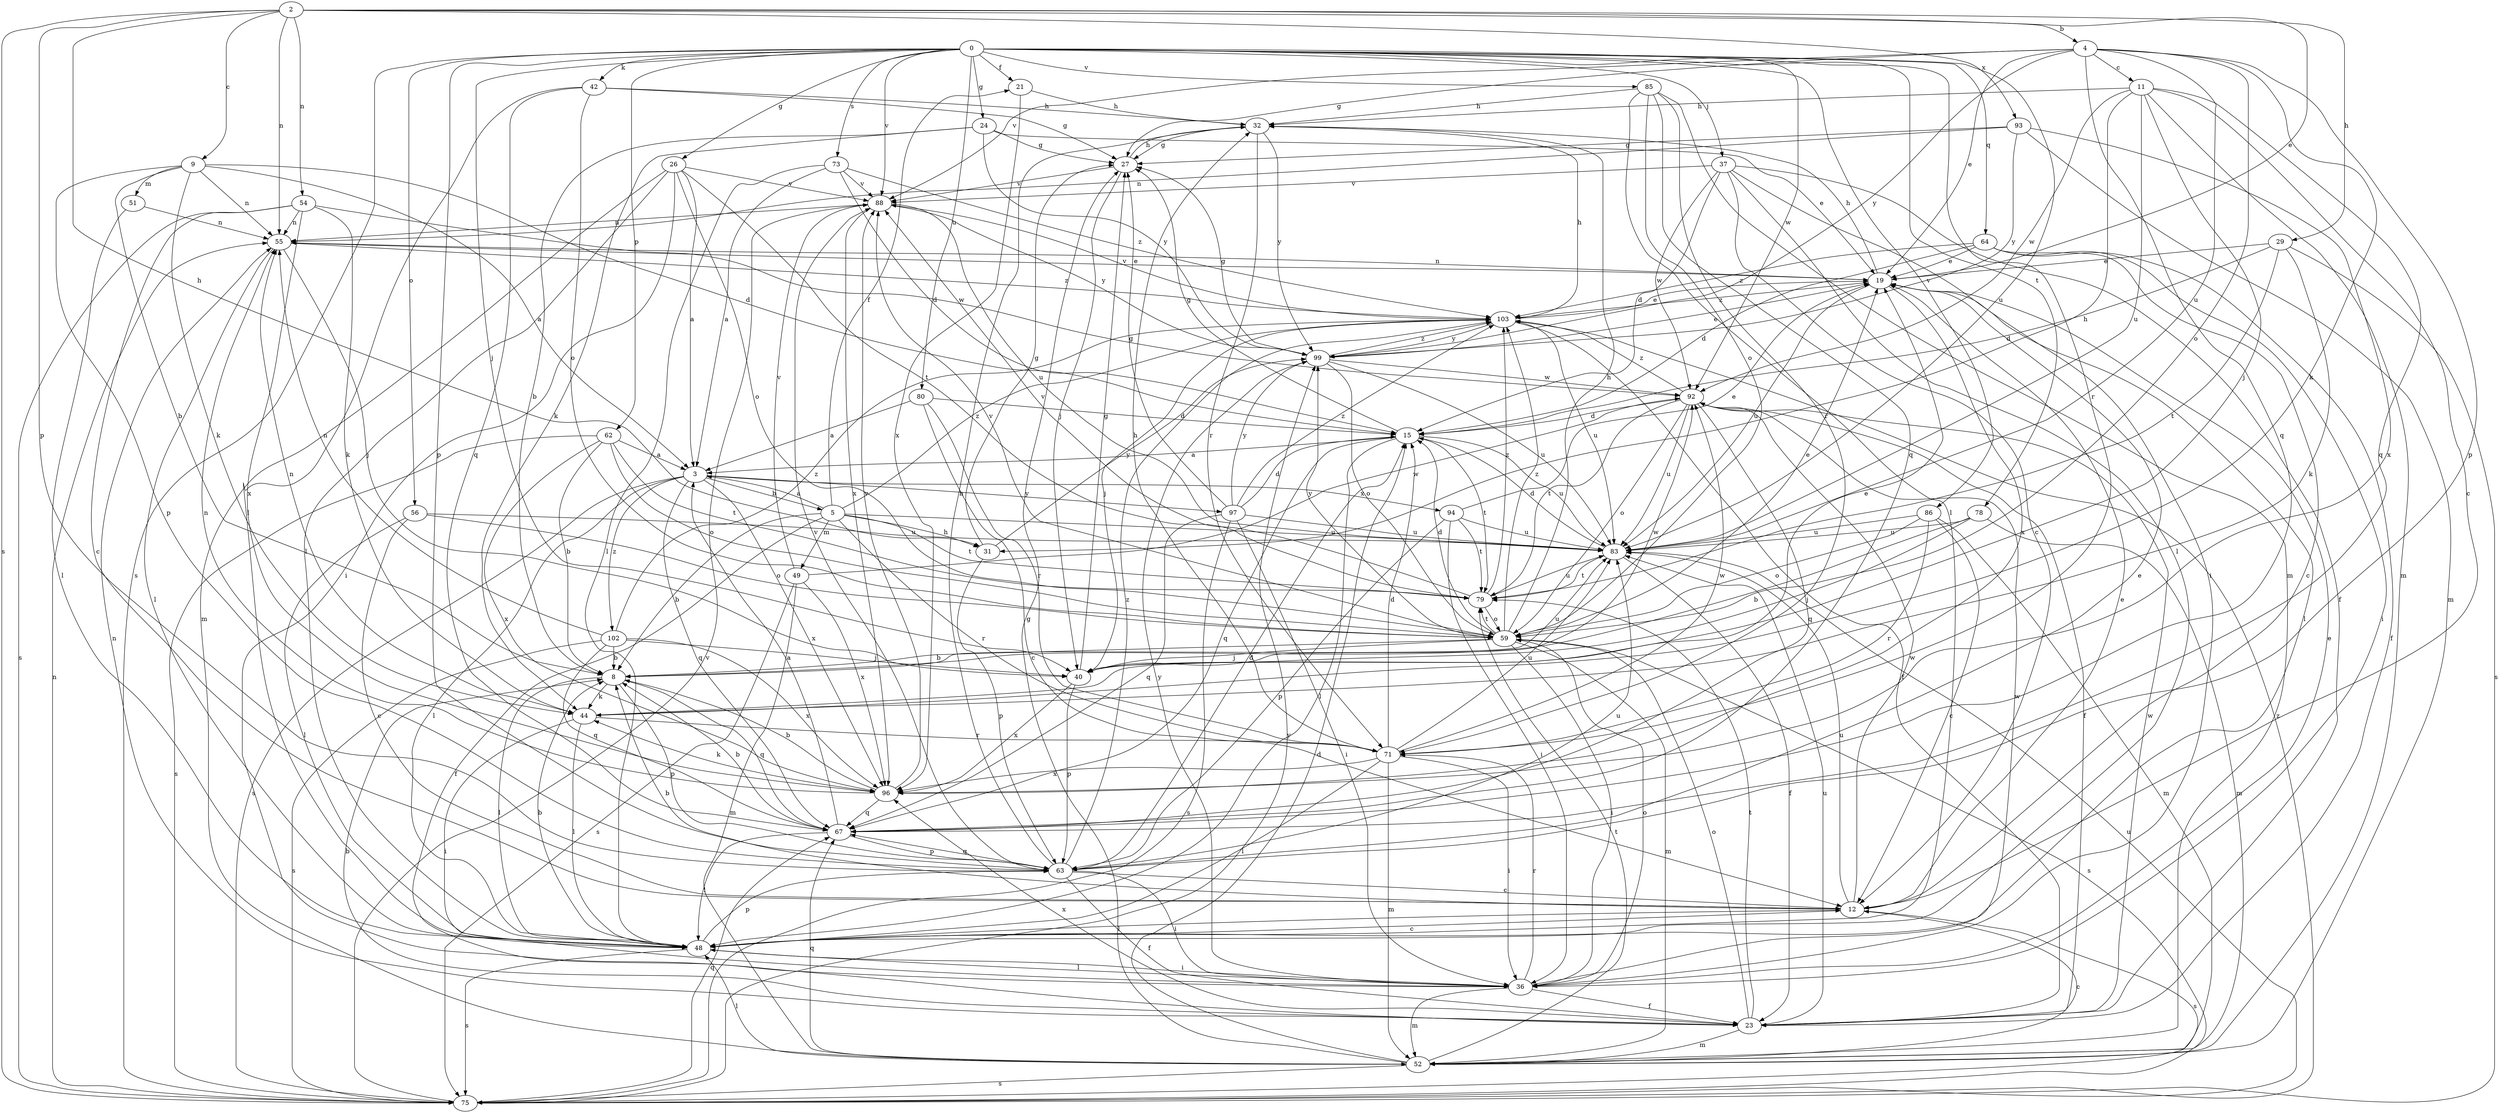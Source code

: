 strict digraph  {
0;
2;
3;
4;
5;
8;
9;
11;
12;
15;
19;
21;
23;
24;
26;
27;
29;
31;
32;
36;
37;
40;
42;
44;
48;
49;
51;
52;
54;
55;
56;
59;
62;
63;
64;
67;
71;
73;
75;
78;
79;
80;
83;
85;
86;
88;
92;
93;
94;
96;
97;
99;
102;
103;
0 -> 21  [label=f];
0 -> 24  [label=g];
0 -> 26  [label=g];
0 -> 37  [label=j];
0 -> 40  [label=j];
0 -> 42  [label=k];
0 -> 56  [label=o];
0 -> 62  [label=p];
0 -> 63  [label=p];
0 -> 64  [label=q];
0 -> 71  [label=r];
0 -> 73  [label=s];
0 -> 75  [label=s];
0 -> 78  [label=t];
0 -> 80  [label=u];
0 -> 83  [label=u];
0 -> 85  [label=v];
0 -> 86  [label=v];
0 -> 88  [label=v];
0 -> 92  [label=w];
2 -> 4  [label=b];
2 -> 9  [label=c];
2 -> 19  [label=e];
2 -> 29  [label=h];
2 -> 31  [label=h];
2 -> 54  [label=n];
2 -> 55  [label=n];
2 -> 63  [label=p];
2 -> 75  [label=s];
2 -> 93  [label=x];
3 -> 5  [label=b];
3 -> 48  [label=l];
3 -> 67  [label=q];
3 -> 75  [label=s];
3 -> 94  [label=x];
3 -> 96  [label=x];
3 -> 97  [label=y];
3 -> 102  [label=z];
4 -> 11  [label=c];
4 -> 19  [label=e];
4 -> 27  [label=g];
4 -> 44  [label=k];
4 -> 59  [label=o];
4 -> 63  [label=p];
4 -> 67  [label=q];
4 -> 83  [label=u];
4 -> 88  [label=v];
4 -> 99  [label=y];
5 -> 3  [label=a];
5 -> 8  [label=b];
5 -> 21  [label=f];
5 -> 23  [label=f];
5 -> 31  [label=h];
5 -> 49  [label=m];
5 -> 71  [label=r];
5 -> 79  [label=t];
5 -> 83  [label=u];
5 -> 103  [label=z];
8 -> 44  [label=k];
8 -> 48  [label=l];
8 -> 63  [label=p];
8 -> 67  [label=q];
8 -> 83  [label=u];
9 -> 3  [label=a];
9 -> 8  [label=b];
9 -> 15  [label=d];
9 -> 44  [label=k];
9 -> 51  [label=m];
9 -> 55  [label=n];
9 -> 63  [label=p];
11 -> 12  [label=c];
11 -> 31  [label=h];
11 -> 32  [label=h];
11 -> 40  [label=j];
11 -> 52  [label=m];
11 -> 67  [label=q];
11 -> 83  [label=u];
11 -> 92  [label=w];
12 -> 8  [label=b];
12 -> 19  [label=e];
12 -> 48  [label=l];
12 -> 75  [label=s];
12 -> 83  [label=u];
12 -> 92  [label=w];
15 -> 3  [label=a];
15 -> 27  [label=g];
15 -> 48  [label=l];
15 -> 67  [label=q];
15 -> 79  [label=t];
15 -> 83  [label=u];
19 -> 32  [label=h];
19 -> 48  [label=l];
19 -> 55  [label=n];
19 -> 83  [label=u];
19 -> 96  [label=x];
19 -> 103  [label=z];
21 -> 32  [label=h];
21 -> 96  [label=x];
23 -> 8  [label=b];
23 -> 52  [label=m];
23 -> 55  [label=n];
23 -> 59  [label=o];
23 -> 79  [label=t];
23 -> 83  [label=u];
23 -> 92  [label=w];
23 -> 96  [label=x];
24 -> 8  [label=b];
24 -> 19  [label=e];
24 -> 27  [label=g];
24 -> 44  [label=k];
24 -> 99  [label=y];
26 -> 3  [label=a];
26 -> 36  [label=i];
26 -> 48  [label=l];
26 -> 52  [label=m];
26 -> 59  [label=o];
26 -> 79  [label=t];
26 -> 88  [label=v];
27 -> 32  [label=h];
27 -> 40  [label=j];
27 -> 88  [label=v];
29 -> 15  [label=d];
29 -> 19  [label=e];
29 -> 44  [label=k];
29 -> 75  [label=s];
29 -> 79  [label=t];
31 -> 27  [label=g];
31 -> 63  [label=p];
31 -> 99  [label=y];
32 -> 27  [label=g];
32 -> 71  [label=r];
32 -> 99  [label=y];
36 -> 19  [label=e];
36 -> 23  [label=f];
36 -> 48  [label=l];
36 -> 52  [label=m];
36 -> 59  [label=o];
36 -> 71  [label=r];
36 -> 92  [label=w];
36 -> 99  [label=y];
37 -> 12  [label=c];
37 -> 15  [label=d];
37 -> 23  [label=f];
37 -> 36  [label=i];
37 -> 48  [label=l];
37 -> 88  [label=v];
37 -> 92  [label=w];
40 -> 27  [label=g];
40 -> 63  [label=p];
40 -> 92  [label=w];
40 -> 96  [label=x];
42 -> 27  [label=g];
42 -> 32  [label=h];
42 -> 48  [label=l];
42 -> 59  [label=o];
42 -> 67  [label=q];
44 -> 19  [label=e];
44 -> 36  [label=i];
44 -> 48  [label=l];
44 -> 55  [label=n];
44 -> 71  [label=r];
48 -> 8  [label=b];
48 -> 12  [label=c];
48 -> 36  [label=i];
48 -> 63  [label=p];
48 -> 75  [label=s];
49 -> 52  [label=m];
49 -> 75  [label=s];
49 -> 88  [label=v];
49 -> 92  [label=w];
49 -> 96  [label=x];
51 -> 48  [label=l];
51 -> 55  [label=n];
52 -> 12  [label=c];
52 -> 15  [label=d];
52 -> 27  [label=g];
52 -> 48  [label=l];
52 -> 67  [label=q];
52 -> 75  [label=s];
52 -> 79  [label=t];
54 -> 12  [label=c];
54 -> 44  [label=k];
54 -> 55  [label=n];
54 -> 75  [label=s];
54 -> 92  [label=w];
54 -> 96  [label=x];
55 -> 19  [label=e];
55 -> 40  [label=j];
55 -> 48  [label=l];
55 -> 103  [label=z];
56 -> 12  [label=c];
56 -> 48  [label=l];
56 -> 59  [label=o];
56 -> 83  [label=u];
59 -> 8  [label=b];
59 -> 15  [label=d];
59 -> 19  [label=e];
59 -> 32  [label=h];
59 -> 36  [label=i];
59 -> 40  [label=j];
59 -> 52  [label=m];
59 -> 75  [label=s];
59 -> 79  [label=t];
59 -> 88  [label=v];
59 -> 99  [label=y];
59 -> 103  [label=z];
62 -> 3  [label=a];
62 -> 8  [label=b];
62 -> 59  [label=o];
62 -> 75  [label=s];
62 -> 79  [label=t];
62 -> 96  [label=x];
63 -> 12  [label=c];
63 -> 15  [label=d];
63 -> 19  [label=e];
63 -> 23  [label=f];
63 -> 32  [label=h];
63 -> 36  [label=i];
63 -> 67  [label=q];
63 -> 83  [label=u];
63 -> 88  [label=v];
63 -> 103  [label=z];
64 -> 12  [label=c];
64 -> 15  [label=d];
64 -> 19  [label=e];
64 -> 23  [label=f];
64 -> 36  [label=i];
64 -> 103  [label=z];
67 -> 3  [label=a];
67 -> 8  [label=b];
67 -> 48  [label=l];
67 -> 63  [label=p];
71 -> 15  [label=d];
71 -> 32  [label=h];
71 -> 36  [label=i];
71 -> 48  [label=l];
71 -> 52  [label=m];
71 -> 83  [label=u];
71 -> 92  [label=w];
71 -> 96  [label=x];
73 -> 3  [label=a];
73 -> 15  [label=d];
73 -> 48  [label=l];
73 -> 88  [label=v];
73 -> 103  [label=z];
75 -> 55  [label=n];
75 -> 67  [label=q];
75 -> 83  [label=u];
75 -> 88  [label=v];
75 -> 99  [label=y];
75 -> 103  [label=z];
78 -> 8  [label=b];
78 -> 40  [label=j];
78 -> 52  [label=m];
78 -> 83  [label=u];
79 -> 59  [label=o];
79 -> 83  [label=u];
79 -> 88  [label=v];
79 -> 103  [label=z];
80 -> 3  [label=a];
80 -> 12  [label=c];
80 -> 15  [label=d];
80 -> 71  [label=r];
83 -> 15  [label=d];
83 -> 23  [label=f];
83 -> 79  [label=t];
85 -> 32  [label=h];
85 -> 48  [label=l];
85 -> 52  [label=m];
85 -> 59  [label=o];
85 -> 67  [label=q];
85 -> 71  [label=r];
86 -> 12  [label=c];
86 -> 52  [label=m];
86 -> 59  [label=o];
86 -> 71  [label=r];
86 -> 83  [label=u];
88 -> 55  [label=n];
88 -> 83  [label=u];
88 -> 96  [label=x];
88 -> 99  [label=y];
92 -> 15  [label=d];
92 -> 23  [label=f];
92 -> 59  [label=o];
92 -> 67  [label=q];
92 -> 79  [label=t];
92 -> 83  [label=u];
92 -> 103  [label=z];
93 -> 27  [label=g];
93 -> 52  [label=m];
93 -> 55  [label=n];
93 -> 96  [label=x];
93 -> 99  [label=y];
94 -> 19  [label=e];
94 -> 36  [label=i];
94 -> 63  [label=p];
94 -> 79  [label=t];
94 -> 83  [label=u];
96 -> 8  [label=b];
96 -> 44  [label=k];
96 -> 55  [label=n];
96 -> 67  [label=q];
96 -> 88  [label=v];
97 -> 15  [label=d];
97 -> 27  [label=g];
97 -> 36  [label=i];
97 -> 67  [label=q];
97 -> 75  [label=s];
97 -> 83  [label=u];
97 -> 99  [label=y];
97 -> 103  [label=z];
99 -> 19  [label=e];
99 -> 27  [label=g];
99 -> 59  [label=o];
99 -> 83  [label=u];
99 -> 92  [label=w];
99 -> 103  [label=z];
102 -> 8  [label=b];
102 -> 40  [label=j];
102 -> 55  [label=n];
102 -> 67  [label=q];
102 -> 75  [label=s];
102 -> 96  [label=x];
102 -> 103  [label=z];
103 -> 19  [label=e];
103 -> 23  [label=f];
103 -> 32  [label=h];
103 -> 40  [label=j];
103 -> 83  [label=u];
103 -> 88  [label=v];
103 -> 99  [label=y];
}
